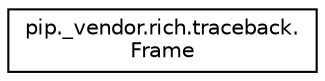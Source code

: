 digraph "Graphical Class Hierarchy"
{
 // LATEX_PDF_SIZE
  edge [fontname="Helvetica",fontsize="10",labelfontname="Helvetica",labelfontsize="10"];
  node [fontname="Helvetica",fontsize="10",shape=record];
  rankdir="LR";
  Node0 [label="pip._vendor.rich.traceback.\lFrame",height=0.2,width=0.4,color="black", fillcolor="white", style="filled",URL="$classpip_1_1__vendor_1_1rich_1_1traceback_1_1Frame.html",tooltip=" "];
}
